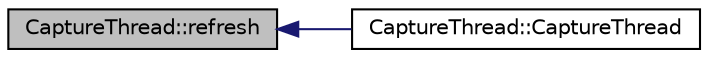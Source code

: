 digraph "CaptureThread::refresh"
{
 // INTERACTIVE_SVG=YES
  edge [fontname="Helvetica",fontsize="10",labelfontname="Helvetica",labelfontsize="10"];
  node [fontname="Helvetica",fontsize="10",shape=record];
  rankdir="LR";
  Node1 [label="CaptureThread::refresh",height=0.2,width=0.4,color="black", fillcolor="grey75", style="filled", fontcolor="black"];
  Node1 -> Node2 [dir="back",color="midnightblue",fontsize="10",style="solid",fontname="Helvetica"];
  Node2 [label="CaptureThread::CaptureThread",height=0.2,width=0.4,color="black", fillcolor="white", style="filled",URL="$d6/de9/class_capture_thread.html#aad604ec4cc78ec3acfe803f268a5aa93"];
}
